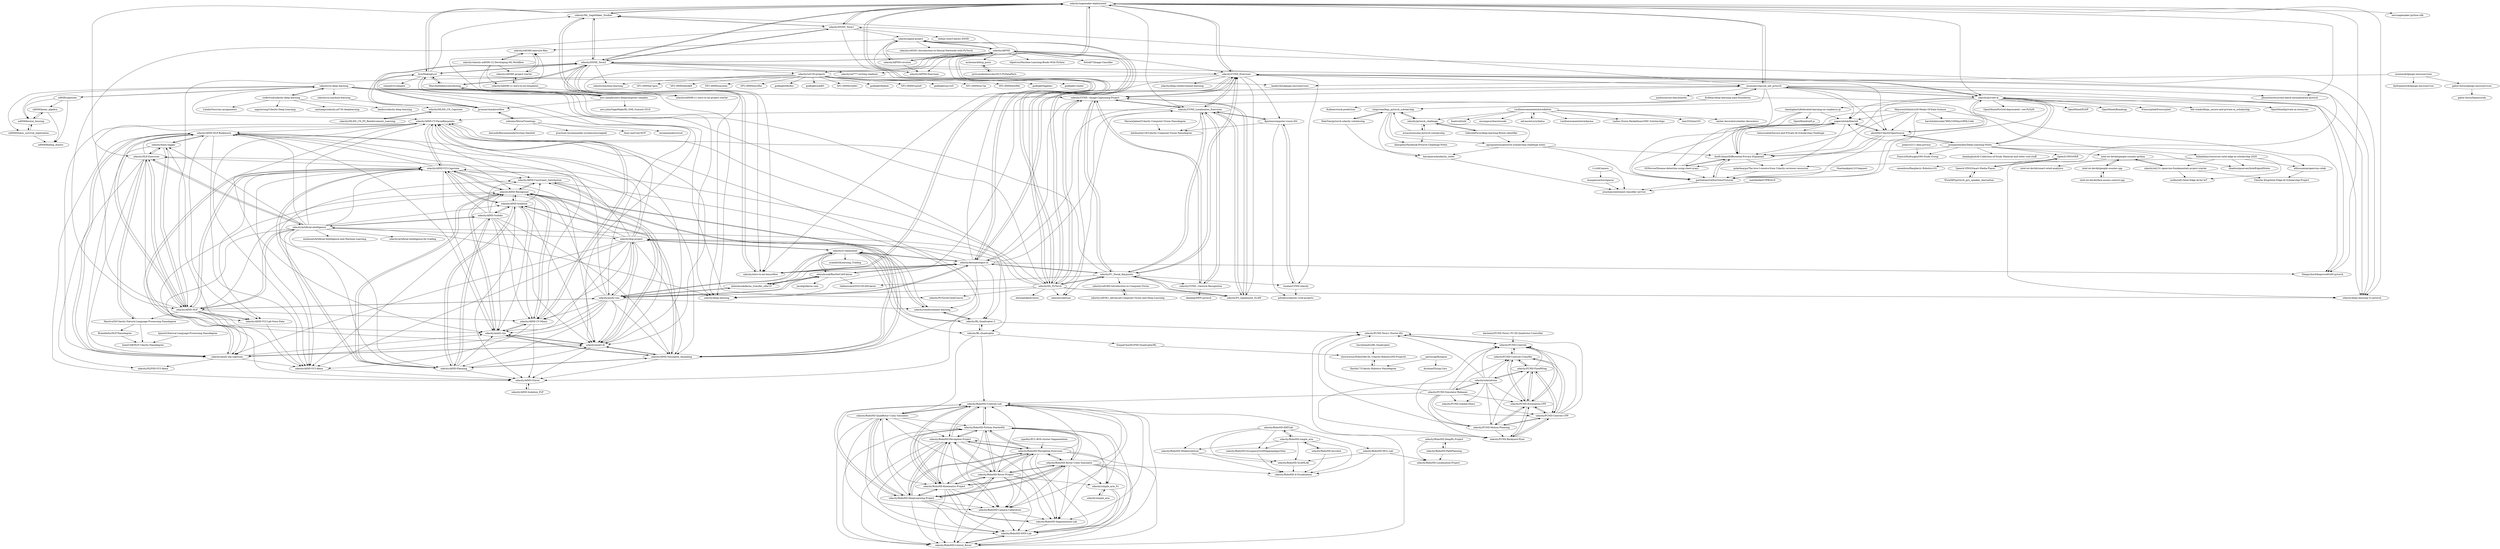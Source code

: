 digraph G {
"udacity/sagemaker-deployment" -> "udacity/ML_SageMaker_Studies"
"udacity/sagemaker-deployment" -> "udacity/DSND_Term2"
"udacity/sagemaker-deployment" -> "udacity/dermatologist-ai"
"udacity/sagemaker-deployment" -> "cezannec/capsule_net_pytorch"
"udacity/sagemaker-deployment" -> "udacity/deep-learning-v2-pytorch" ["e"=1]
"udacity/sagemaker-deployment" -> "aws/sagemaker-python-sdk" ["e"=1]
"udacity/sagemaker-deployment" -> "udacity/CVND_Exercises"
"udacity/sagemaker-deployment" -> "Sleepychord/ImprovedGAN-pytorch" ["e"=1]
"udacity/sagemaker-deployment" -> "udacity/intro-to-ml-tensorflow"
"udacity/sagemaker-deployment" -> "udacity/DSND_Term1"
"udacity/sagemaker-deployment" -> "udacity/private-ai"
"udacity/sagemaker-deployment" -> "lyst/MakingLyst"
"udacity/sagemaker-deployment" -> "udacity/NLP-Exercises"
"udacity/sagemaker-deployment" -> "jihunchoi/recurrent-batch-normalization-pytorch" ["e"=1]
"udacity/sagemaker-deployment" -> "udacity/CVND_Localization_Exercises"
"ishgirwan/faqs_pytorch_scholarship" -> "HaleTom/pytorch-udacity-scholarship"
"ishgirwan/faqs_pytorch_scholarship" -> "baroquerock/udacity_notes"
"ishgirwan/faqs_pytorch_scholarship" -> "udacity/pytorch_challenge"
"ishgirwan/faqs_pytorch_scholarship" -> "bhargitay/Facebook-Pytorch-Challenge-Notes"
"ishgirwan/faqs_pytorch_scholarship" -> "agungsantoso/pytorch-scholarship-challenge-notes"
"udacity/DSND_Term2" -> "udacity/DSND_Term1"
"udacity/DSND_Term2" -> "lyst/MakingLyst"
"udacity/DSND_Term2" -> "udacity/sagemaker-deployment"
"udacity/DSND_Term2" -> "udacity/ML_SageMaker_Studies"
"udacity/DSND_Term2" -> "aws-samples/aws-deepcomposer-samples"
"udacity/DSND_Term2" -> "jjrunner/stackoverflow"
"udacity/DSND_Term2" -> "udacity/deep-learning-v2-pytorch" ["e"=1]
"udacity/DSND_Term2" -> "MarcDiethelm/contributing"
"udacity/DSND_Term2" -> "udacity/AIPND"
"udacity/DSND_Term2" -> "udacity/ud120-projects"
"udacity/DSND_Term2" -> "udacity/deep-learning" ["e"=1]
"udacity/DSND_Term2" -> "udacity/machine-learning" ["e"=1]
"udacity/DSND_Term2" -> "udacity/ud777-writing-readmes" ["e"=1]
"udacity/DSND_Term2" -> "udacity/CVND_Exercises"
"udacity/DSND_Term2" -> "udacity/intro-to-ml-tensorflow"
"MayureshShilotri/26-Weeks-Of-Data-Science" -> "dohahelmy/resources-intel-edge-ai-scholarship-2020"
"MayureshShilotri/26-Weeks-Of-Data-Science" -> "papersdclub/theclub"
"MayureshShilotri/26-Weeks-Of-Data-Science" -> "AceEviliano/Differential-Privacy-Explained"
"MayureshShilotri/26-Weeks-Of-Data-Science" -> "aksht94/UdacityOpenSource"
"MayureshShilotri/26-Weeks-Of-Data-Science" -> "SGNovice/Disease-detection-using-chest-xrays"
"MayureshShilotri/26-Weeks-Of-Data-Science" -> "harshitahluwalia7895/100DaysOfMLCode" ["e"=1]
"MayureshShilotri/26-Weeks-Of-Data-Science" -> "parthatom/GANonTshirtTutorial"
"Bjarten/computer-vision-ND" -> "pdudero/udacity-cvnd-projects"
"Bjarten/computer-vision-ND" -> "vmelan/CVND-udacity"
"Bjarten/computer-vision-ND" -> "darkmatter18/Udacity-Computer-Vision-Nanodegree"
"Bjarten/computer-vision-ND" -> "udacity/CVND_Localization_Exercises"
"sidooms/MovieTweetings" -> "practical-recommender-systems/moviegeek" ["e"=1]
"sidooms/MovieTweetings" -> "jjrunner/stackoverflow"
"sidooms/MovieTweetings" -> "duxy-me/ConvNCF" ["e"=1]
"sidooms/MovieTweetings" -> "recommenders/rival" ["e"=1]
"sidooms/MovieTweetings" -> "daicoolb/RecommenderSystem-DataSet" ["e"=1]
"cezannec/capsule_net_pytorch" -> "Sleepychord/ImprovedGAN-pytorch" ["e"=1]
"cezannec/capsule_net_pytorch" -> "udacity/sagemaker-deployment"
"cezannec/capsule_net_pytorch" -> "udacity/dermatologist-ai"
"cezannec/capsule_net_pytorch" -> "udacity/private-ai"
"cezannec/capsule_net_pytorch" -> "aksht94/UdacityOpenSource"
"cezannec/capsule_net_pytorch" -> "udacity/CVND_Exercises"
"cezannec/capsule_net_pytorch" -> "udacity/deep-learning-v2-pytorch" ["e"=1]
"cezannec/capsule_net_pytorch" -> "udacity/ML_SageMaker_Studies"
"cezannec/capsule_net_pytorch" -> "Kulbear/deep-learning-nano-foundation"
"cezannec/capsule_net_pytorch" -> "jcjohnson/cnn-benchmarks" ["e"=1]
"cezannec/capsule_net_pytorch" -> "jihunchoi/recurrent-batch-normalization-pytorch" ["e"=1]
"cezannec/capsule_net_pytorch" -> "papersdclub/theclub"
"cezannec/capsule_net_pytorch" -> "udacity/CVND---Image-Captioning-Project"
"cezannec/capsule_net_pytorch" -> "AceEviliano/Differential-Privacy-Explained"
"cezannec/capsule_net_pytorch" -> "ishgirwan/faqs_pytorch_scholarship"
"MarcDiethelm/contributing" -> "lyst/MakingLyst"
"MarcDiethelm/contributing" -> "udacity/DSND_Term2"
"MarcDiethelm/contributing" -> "aws-samples/aws-deepcomposer-samples"
"udacity/P1_Facial_Keypoints" -> "udacity/CVND---Image-Captioning-Project"
"udacity/P1_Facial_Keypoints" -> "udacity/CVND_Localization_Exercises"
"udacity/P1_Facial_Keypoints" -> "udacity/P3_Implement_SLAM"
"udacity/P1_Facial_Keypoints" -> "udacity/CVND_Exercises"
"udacity/P1_Facial_Keypoints" -> "udacity/AIND-CV-FacialKeypoints"
"udacity/P1_Facial_Keypoints" -> "udacity/DL_PyTorch"
"udacity/P1_Facial_Keypoints" -> "udacity/CVND---Gesture-Recognition"
"udacity/P1_Facial_Keypoints" -> "alexisbcook/tsne"
"udacity/P1_Facial_Keypoints" -> "udacity/cd0360-Introduction-to-Computer-Vision"
"udacity/P1_Facial_Keypoints" -> "vmelan/CVND-udacity"
"udacity/P1_Facial_Keypoints" -> "udacity/dermatologist-ai"
"udacity/P1_Facial_Keypoints" -> "tdeboissiere/VGG16CAM-keras" ["e"=1]
"udacity/P3_Implement_SLAM" -> "udacity/CVND---Image-Captioning-Project"
"udacity/P3_Implement_SLAM" -> "udacity/CVND_Localization_Exercises"
"udacity/P3_Implement_SLAM" -> "udacity/P1_Facial_Keypoints"
"arnas/awesome-pytorch-scholarship" -> "udacity/pytorch_challenge"
"arnas/awesome-pytorch-scholarship" -> "ishgirwan/faqs_pytorch_scholarship"
"arnas/awesome-pytorch-scholarship" -> "bhargitay/Facebook-Pytorch-Challenge-Notes"
"intel-iot-devkit/people-counter-python" -> "intel-iot-devkit/people-counter-cpp"
"intel-iot-devkit/people-counter-python" -> "udacity/nd131-openvino-fundamentals-project-starter"
"intel-iot-devkit/people-counter-python" -> "intel-iot-devkit/smart-retail-analytics" ["e"=1]
"udacity/rl-cheatsheet" -> "udacity/reinforcement-learning"
"udacity/rl-cheatsheet" -> "udacity/RL-Quadcopter-2"
"udacity/rl-cheatsheet" -> "udacity/dermatologist-ai"
"udacity/rl-cheatsheet" -> "udacity/aind2-cnn"
"udacity/rl-cheatsheet" -> "alexisbcook/keras_transfer_cifar10"
"udacity/rl-cheatsheet" -> "udacity/RL-Quadcopter"
"udacity/rl-cheatsheet" -> "ucaiado/QLearning_Trading" ["e"=1]
"udacity/rl-cheatsheet" -> "udacity/dog-project"
"udacity/rl-cheatsheet" -> "alexisbcook/ResNetCAM-keras"
"udacity/hmm-tagger" -> "udacity/AIND-VUI-Lab-Voice-Data"
"udacity/hmm-tagger" -> "udacity/NLP-Exercises"
"udacity/hmm-tagger" -> "udacity/AIND-NLP-Bookworm"
"udacity/hmm-tagger" -> "udacity/AIND-NLP"
"udacity/hmm-tagger" -> "udacity/aind2-nlp-capstone"
"fdasilva59/Udacity-Natural-Language-Processing-Nanodegree" -> "BrambleXu/NLP-Nanodegree"
"fdasilva59/Udacity-Natural-Language-Processing-Nanodegree" -> "hamil168/NLP-Udacity-Nanodegree"
"fdasilva59/Udacity-Natural-Language-Processing-Nanodegree" -> "udacity/NLP-Exercises"
"shashigharti/federated-learning-on-raspberry-pi" -> "parthatom/GANonTshirtTutorial"
"shashigharti/federated-learning-on-raspberry-pi" -> "papersdclub/theclub"
"shashigharti/federated-learning-on-raspberry-pi" -> "AceEviliano/Differential-Privacy-Explained"
"shashigharti/federated-learning-on-raspberry-pi" -> "OpenMined/syft.js" ["e"=1]
"udacity/dermatologist-ai" -> "udacity/rl-cheatsheet"
"udacity/dermatologist-ai" -> "udacity/sagemaker-deployment"
"udacity/dermatologist-ai" -> "udacity/reinforcement-learning"
"udacity/dermatologist-ai" -> "udacity/CVND_Localization_Exercises"
"udacity/dermatologist-ai" -> "udacity/aind2-cnn"
"udacity/dermatologist-ai" -> "alexisbcook/keras_transfer_cifar10"
"udacity/dermatologist-ai" -> "cezannec/capsule_net_pytorch"
"udacity/dermatologist-ai" -> "udacity/RL-Quadcopter-2"
"udacity/dermatologist-ai" -> "Sleepychord/ImprovedGAN-pytorch" ["e"=1]
"udacity/dermatologist-ai" -> "udacity/intro-to-ml-tensorflow"
"udacity/dermatologist-ai" -> "alexisbcook/ResNetCAM-keras"
"udacity/dermatologist-ai" -> "udacity/P1_Facial_Keypoints"
"udacity/dermatologist-ai" -> "udacity/CVND---Image-Captioning-Project"
"udacity/dermatologist-ai" -> "udacity/dog-project"
"udacity/dermatologist-ai" -> "udacity/aipnd-project"
"udacity/DL_PyTorch" -> "udacity/CVND_Exercises"
"udacity/DL_PyTorch" -> "udacity/CVND---Image-Captioning-Project"
"udacity/DL_PyTorch" -> "udacity/P1_Facial_Keypoints"
"udacity/DL_PyTorch" -> "udacity/aipnd-project"
"udacity/DL_PyTorch" -> "udacity/P3_Implement_SLAM"
"udacity/DL_PyTorch" -> "udacity/PyTorchCrashCourse"
"udacity/DL_PyTorch" -> "udacity/CVND_Localization_Exercises"
"udacity/DL_PyTorch" -> "alexisbcook/tsne"
"udacity/DL_PyTorch" -> "udacity/artificial-intelligence"
"udacity/DL_PyTorch" -> "udacity/AIPND"
"udacity/DL_PyTorch" -> "udacity/deep-learning" ["e"=1]
"udacity/DL_PyTorch" -> "udacity/NLP-Exercises"
"udacity/DL_PyTorch" -> "alirezamika/evostra" ["e"=1]
"udacity/DL_PyTorch" -> "udacity/deep-learning-v2-pytorch" ["e"=1]
"udacity/DL_PyTorch" -> "udacity/AIND-CV-FacialKeypoints"
"udacity/CVND_Exercises" -> "udacity/P1_Facial_Keypoints"
"udacity/CVND_Exercises" -> "udacity/CVND_Localization_Exercises"
"udacity/CVND_Exercises" -> "udacity/CVND---Image-Captioning-Project"
"udacity/CVND_Exercises" -> "udacity/DL_PyTorch"
"udacity/CVND_Exercises" -> "udacity/P3_Implement_SLAM"
"udacity/CVND_Exercises" -> "udacity/sagemaker-deployment"
"udacity/CVND_Exercises" -> "Bjarten/computer-vision-ND"
"udacity/CVND_Exercises" -> "vmelan/CVND-udacity"
"udacity/CVND_Exercises" -> "udacity/private-ai"
"udacity/CVND_Exercises" -> "udacity/deep-learning-v2-pytorch" ["e"=1]
"udacity/CVND_Exercises" -> "udacity/deep-learning" ["e"=1]
"udacity/CVND_Exercises" -> "cezannec/capsule_net_pytorch"
"udacity/CVND_Exercises" -> "udacity/deep-reinforcement-learning" ["e"=1]
"udacity/CVND_Exercises" -> "aksht94/UdacityOpenSource"
"udacity/CVND_Exercises" -> "udacity/AIND-NLP"
"udacity/private-ai" -> "papersdclub/theclub"
"udacity/private-ai" -> "aksht94/UdacityOpenSource"
"udacity/private-ai" -> "OpenMined/private-ai-resources" ["e"=1]
"udacity/private-ai" -> "OpenMined/PyGrid-deprecated---see-PySyft-" ["e"=1]
"udacity/private-ai" -> "AceEviliano/Differential-Privacy-Explained"
"udacity/private-ai" -> "parthatom/GANonTshirtTutorial"
"udacity/private-ai" -> "OpenMined/PyDP" ["e"=1]
"udacity/private-ai" -> "OpenMined/Roadmap" ["e"=1]
"udacity/private-ai" -> "cezannec/capsule_net_pytorch"
"udacity/private-ai" -> "udacity/CVND_Exercises"
"udacity/private-ai" -> "shashigharti/federated-learning-on-raspberry-pi"
"udacity/private-ai" -> "udacity/deep-learning-v2-pytorch" ["e"=1]
"udacity/private-ai" -> "pranjalchaubey/Deep-Learning-Notes"
"udacity/private-ai" -> "tf-encrypted/tf-encrypted" ["e"=1]
"udacity/private-ai" -> "elie-wanko/fatqs_secure-and-private-ai_scholarship"
"vmelan/CVND-udacity" -> "Bjarten/computer-vision-ND"
"vmelan/CVND-udacity" -> "pdudero/udacity-cvnd-projects"
"udacity/ML_SageMaker_Studies" -> "udacity/sagemaker-deployment"
"udacity/ML_SageMaker_Studies" -> "udacity/intro-to-ml-tensorflow"
"udacity/ML_SageMaker_Studies" -> "udacity/DSND_Term2"
"udacity/ML_SageMaker_Studies" -> "udacity/DSND_Term1"
"udacity/CVND---Image-Captioning-Project" -> "udacity/CVND_Localization_Exercises"
"udacity/CVND---Image-Captioning-Project" -> "udacity/P3_Implement_SLAM"
"udacity/CVND---Image-Captioning-Project" -> "udacity/P1_Facial_Keypoints"
"udacity/CVND---Image-Captioning-Project" -> "udacity/CVND_Exercises"
"udacity/CVND---Image-Captioning-Project" -> "udacity/CVND---Gesture-Recognition"
"udacity/CVND---Image-Captioning-Project" -> "udacity/DL_PyTorch"
"udacity/CVND---Image-Captioning-Project" -> "alexisbcook/tsne"
"udacity/RL-Quadcopter" -> "udacity/RL-Quadcopter-2"
"udacity/RL-Quadcopter" -> "udacity/RoboND-Controls-Lab"
"udacity/RL-Quadcopter" -> "udacity/RoboND-QuadRotor-Unity-Simulator"
"udacity/RL-Quadcopter" -> "YunjaeChoi/DLFND-QuadcopterRL"
"udacity/aipnd-project" -> "udacity/AIPND"
"udacity/aipnd-project" -> "udacity/AIPND-revision"
"udacity/aipnd-project" -> "udacity/cd0281-Introduction-to-Neural-Networks-with-PyTorch"
"udacity/aipnd-project" -> "udacity/DL_PyTorch"
"udacity/aipnd-project" -> "udacity/AIPND-Exercises"
"udacity/aipnd-project" -> "udacity/cd0385-exercise-files"
"udacity/udacidrone" -> "udacity/FCND-Simulator-Releases"
"udacity/udacidrone" -> "udacity/FCND-FixedWing"
"udacity/udacidrone" -> "udacity/FCND-Controls"
"udacity/udacidrone" -> "udacity/FCND-Backyard-Flyer"
"udacity/udacidrone" -> "udacity/FCND-Controls-Crazyflie"
"udacity/udacidrone" -> "udacity/FCND-Motion-Planning"
"udacity/udacidrone" -> "udacity/FCND-Controls-CPP"
"udacity/udacidrone" -> "udacity/FCND-Estimation-CPP"
"udacity/udacidrone" -> "udacity/FCND-Gimbal-Demo"
"udacity/udacidrone" -> "udacity/FCND-Term1-Starter-Kit"
"udacity/AIPND" -> "udacity/aipnd-project"
"udacity/AIPND" -> "udacity/AIPND-revision"
"udacity/AIPND" -> "udacity/DL_PyTorch"
"udacity/AIPND" -> "udacity/DSND_Term2"
"udacity/AIPND" -> "tdpetrou/Machine-Learning-Books-With-Python" ["e"=1]
"udacity/AIPND" -> "udacity/deep-learning" ["e"=1]
"udacity/AIPND" -> "udacity/intro-to-ml-tensorflow"
"udacity/AIPND" -> "udacity/deep-learning-v2-pytorch" ["e"=1]
"udacity/AIPND" -> "udacity/AIPND-Exercises"
"udacity/AIPND" -> "mcleonard/blog_posts"
"udacity/AIPND" -> "fotisk07/Image-Classifier" ["e"=1]
"udacity/AIPND" -> "udacity/ud777-writing-readmes" ["e"=1]
"udacity/AIPND" -> "udacity/CVND_Exercises"
"udacity/AIPND" -> "udacity/DSND_Term1"
"udacity/AIPND" -> "udacity/ud120-projects"
"jnear/cs211-data-privacy" -> "ZumrutMuftuoglu/OM-Study-Group"
"AceEviliano/Differential-Privacy-Explained" -> "papersdclub/theclub"
"AceEviliano/Differential-Privacy-Explained" -> "parthatom/GANonTshirtTutorial"
"AceEviliano/Differential-Privacy-Explained" -> "SGNovice/Disease-detection-using-chest-xrays"
"AceEviliano/Differential-Privacy-Explained" -> "polarbeargo/The-love-I-receive-from-Udacity-reviewer-resources"
"udacity/DSND_Term1" -> "udacity/DSND_Term2"
"udacity/DSND_Term1" -> "udacity/ML_SageMaker_Studies"
"udacity/DSND_Term1" -> "udacity/sagemaker-deployment"
"udacity/DSND_Term1" -> "shihao-wen/Udacity-DSND"
"udacity/DSND_Term1" -> "udacity/AIND-NLP"
"udacity/DSND_Term1" -> "udacity/aipnd-project"
"udacity/DSND_Term1" -> "udacity/intro-to-ml-tensorflow"
"intel-iot-devkit/face-access-control-cpp" -> "intel-iot-devkit/people-counter-cpp"
"YunjaeChoi/DLFND-QuadcopterRL" -> "chriswernst/FollowMe-DL-Udacity-RoboticsND-Project4"
"udacity/FCND-Controls-CPP" -> "udacity/FCND-Estimation-CPP"
"udacity/FCND-Controls-CPP" -> "udacity/FCND-Controls-Crazyflie"
"udacity/FCND-Controls-CPP" -> "udacity/FCND-FixedWing"
"udacity/FCND-Controls-CPP" -> "udacity/FCND-Controls"
"udacity/FCND-Controls-CPP" -> "udacity/FCND-Term1-Starter-Kit"
"udacity/FCND-Controls-CPP" -> "udacity/FCND-Motion-Planning"
"udacity/FCND-Controls-CPP" -> "udacity/FCND-Backyard-Flyer"
"udacity/FCND-Estimation-CPP" -> "udacity/FCND-Controls-CPP"
"udacity/FCND-Estimation-CPP" -> "udacity/FCND-Controls"
"udacity/FCND-Estimation-CPP" -> "udacity/FCND-Motion-Planning"
"udacity/FCND-Estimation-CPP" -> "udacity/FCND-Controls-Crazyflie"
"udacity/FCND-Estimation-CPP" -> "udacity/FCND-FixedWing"
"udacity/FCND-Estimation-CPP" -> "udacity/FCND-Backyard-Flyer"
"udacity/FCND-Motion-Planning" -> "udacity/FCND-Estimation-CPP"
"udacity/FCND-Motion-Planning" -> "udacity/FCND-Controls-CPP"
"udacity/FCND-Motion-Planning" -> "udacity/FCND-Controls"
"udacity/FCND-Motion-Planning" -> "udacity/FCND-Term1-Starter-Kit"
"udacity/FCND-Motion-Planning" -> "udacity/FCND-Backyard-Flyer"
"udacity/FCND-Motion-Planning" -> "udacity/FCND-FixedWing"
"udacity/AIPND-revision" -> "udacity/aipnd-project"
"udacity/AIPND-revision" -> "udacity/AIPND"
"udacity/AIPND-revision" -> "udacity/AIPND-Exercises"
"cyantarek/django-microservices" -> "lander2k2/django-microservices"
"cyantarek/django-microservices" -> "diyframework/django-microservice"
"cyantarek/django-microservices" -> "gabor-boros/django-microservices"
"polarbeargo/The-love-I-receive-from-Udacity-reviewer-resources" -> "parthatom/GANonTshirtTutorial"
"udacity/FCND-Simulator-Releases" -> "udacity/udacidrone"
"udacity/FCND-Simulator-Releases" -> "udacity/FCND-Term1-Starter-Kit"
"udacity/FCND-Simulator-Releases" -> "udacity/FCND-Backyard-Flyer"
"udacity/FCND-Simulator-Releases" -> "udacity/FCND-Controls-CPP"
"udacity/FCND-Simulator-Releases" -> "udacity/FCND-Estimation-CPP"
"udacity/FCND-Simulator-Releases" -> "udacity/FCND-Motion-Planning"
"udacity/FCND-Simulator-Releases" -> "udacity/FCND-Gimbal-Demo"
"udacity/FCND-Simulator-Releases" -> "udacity/RoboND-Controls-Lab"
"udacity/FCND-Simulator-Releases" -> "udacity/FCND-Controls-Crazyflie"
"udacity/FCND-Simulator-Releases" -> "udacity/FCND-Controls"
"udacity/RoboND-OccupancyGridMappingAlgorithm" -> "udacity/RoboND-A-Visualization"
"GabrielePicco/deep-learning-flower-identifier" -> "udacity/pytorch_challenge"
"GabrielePicco/deep-learning-flower-identifier" -> "agungsantoso/pytorch-scholarship-challenge-notes"
"udacity/RL-Quadcopter-2" -> "udacity/RL-Quadcopter"
"udacity/RL-Quadcopter-2" -> "udacity/reinforcement-learning"
"udacity/RL-Quadcopter-2" -> "udacity/rl-cheatsheet"
"udacity/RL-Quadcopter-2" -> "udacity/FCND-Term1-Starter-Kit"
"1millionwomentotech/toolkitten" -> "oxcompsoc/learntocode"
"1millionwomentotech/toolkitten" -> "advanced-js/syllabus"
"1millionwomentotech/toolkitten" -> "1millionwomentotech/karma"
"1millionwomentotech/toolkitten" -> "Ladies-Storm-Hackathons/GHC-Scholarships" ["e"=1]
"1millionwomentotech/toolkitten" -> "tain335/tain335"
"1millionwomentotech/toolkitten" -> "udacity/pytorch_challenge"
"1millionwomentotech/toolkitten" -> "ember-decorators/ember-decorators" ["e"=1]
"1millionwomentotech/toolkitten" -> "knative/build" ["e"=1]
"udacity/NLP-Exercises" -> "udacity/AIND-NLP"
"udacity/NLP-Exercises" -> "udacity/hmm-tagger"
"udacity/NLP-Exercises" -> "udacity/AIND-NLP-Bookworm"
"udacity/NLP-Exercises" -> "fdasilva59/Udacity-Natural-Language-Processing-Nanodegree"
"udacity/NLP-Exercises" -> "udacity/aind2-nlp-capstone"
"udacity/NLP-Exercises" -> "udacity/AIND-VUI-Lab-Voice-Data"
"udacity/NLP-Exercises" -> "udacity/artificial-intelligence"
"udacity/NLP-Exercises" -> "udacity/NLPND-VUI-Alexa"
"udacity/NLP-Exercises" -> "udacity/AIND-VUI-Capstone"
"udacity/RoboND-DeepRL-Project" -> "udacity/RoboND-PathPlanning"
"udacity/RoboND-DeepRL-Project" -> "udacity/RoboND-Localization-Project"
"udacity/CVND_Localization_Exercises" -> "udacity/CVND---Image-Captioning-Project"
"udacity/CVND_Localization_Exercises" -> "udacity/P1_Facial_Keypoints"
"udacity/CVND_Localization_Exercises" -> "udacity/P3_Implement_SLAM"
"udacity/CVND_Localization_Exercises" -> "udacity/CVND_Exercises"
"udacity/CVND_Localization_Exercises" -> "udacity/CVND---Gesture-Recognition"
"udacity/CVND_Localization_Exercises" -> "Bjarten/computer-vision-ND"
"udacity/CVND_Localization_Exercises" -> "udacity/AIND-CV-FacialKeypoints"
"udacity/CVND_Localization_Exercises" -> "darkmatter18/Udacity-Computer-Vision-Nanodegree"
"udacity/reinforcement-learning" -> "udacity/rl-cheatsheet"
"udacity/reinforcement-learning" -> "udacity/RL-Quadcopter-2"
"mattdeitke/CVPR2019" -> "jwasham/sentiment-classifier-service"
"udacity/RoboND-MinkowskiSum" -> "udacity/RoboND-A-Visualization"
"udacity/RoboND-MinkowskiSum" -> "udacity/RoboND-SLAMLAb"
"jjrunner/stackoverflow" -> "udacity/DSND_Term2"
"jjrunner/stackoverflow" -> "lyst/MakingLyst"
"jjrunner/stackoverflow" -> "sidooms/MovieTweetings"
"udacity/pytorch_challenge" -> "GabrielePicco/deep-learning-flower-identifier"
"udacity/pytorch_challenge" -> "ishgirwan/faqs_pytorch_scholarship"
"udacity/pytorch_challenge" -> "agungsantoso/pytorch-scholarship-challenge-notes"
"udacity/pytorch_challenge" -> "arnas/awesome-pytorch-scholarship"
"udacity/CVND---Gesture-Recognition" -> "udacity/CVND---Image-Captioning-Project"
"udacity/CVND---Gesture-Recognition" -> "udacity/CVND_Localization_Exercises"
"udacity/CVND---Gesture-Recognition" -> "okankop/MFF-pytorch" ["e"=1]
"udacity/RoboND-EKFLab" -> "udacity/RoboND-SLAMLAb"
"udacity/RoboND-EKFLab" -> "udacity/RoboND-simple_arm"
"udacity/RoboND-EKFLab" -> "udacity/RoboND-MinkowskiSum"
"udacity/RoboND-EKFLab" -> "udacity/RoboND-MCL-Lab"
"udacity/RoboND-EKFLab" -> "udacity/RoboND-OccupancyGridMappingAlgorithm"
"udacity/RoboND-MCL-Lab" -> "udacity/RoboND-SLAMLAb"
"udacity/RoboND-MCL-Lab" -> "udacity/RoboND-A-Visualization"
"udacity/RoboND-MCL-Lab" -> "udacity/RoboND-Localization-Project"
"udacity/RoboND-QuadRotor-Unity-Simulator" -> "udacity/RoboND-Controls-Lab"
"udacity/RoboND-QuadRotor-Unity-Simulator" -> "udacity/RoboND-Perception-Project"
"udacity/RoboND-QuadRotor-Unity-Simulator" -> "udacity/RoboND-DNN-Lab"
"udacity/RoboND-QuadRotor-Unity-Simulator" -> "udacity/RoboND-Control_Rover"
"udacity/RoboND-QuadRotor-Unity-Simulator" -> "udacity/RoboND-DeepLearning-Project"
"udacity/RoboND-QuadRotor-Unity-Simulator" -> "udacity/RoboND-Camera-Calibration"
"udacity/RoboND-QuadRotor-Unity-Simulator" -> "udacity/RoboND-Kinematics-Project"
"udacity/RoboND-QuadRotor-Unity-Simulator" -> "udacity/RoboND-Python-StarterKit"
"spirosrap/flyingcar" -> "Ayshine/Flying-Cars"
"spirosrap/flyingcar" -> "Kartik17/Udacity-Robotics-Nanodegree"
"hjian42/Natural-Language-Processing-Nanodegree" -> "hamil168/NLP-Udacity-Nanodegree"
"intel-iot-devkit/people-counter-cpp" -> "intel-iot-devkit/face-access-control-cpp"
"intel-iot-devkit/people-counter-cpp" -> "intel-iot-devkit/people-counter-python"
"udacity/FCND-Controls" -> "udacity/FCND-Controls-Crazyflie"
"udacity/FCND-Controls" -> "udacity/FCND-Estimation-CPP"
"udacity/FCND-Controls" -> "udacity/FCND-Term1-Starter-Kit"
"udacity/RoboND-SLAMLAb" -> "udacity/RoboND-A-Visualization"
"udacity/RoboND-simple_arm" -> "udacity/RoboND-myrobot"
"udacity/RoboND-simple_arm" -> "udacity/RoboND-SLAMLAb"
"udacity/RoboND-simple_arm" -> "udacity/RoboND-MinkowskiSum"
"udacity/RoboND-simple_arm" -> "udacity/RoboND-OccupancyGridMappingAlgorithm"
"udacity/RoboND-simple_arm" -> "udacity/RoboND-EKFLab"
"udacity/RoboND-simple_arm" -> "udacity/RoboND-A-Visualization"
"darienmt/FCND-Term1-P3-3D-Quadrotor-Controller" -> "udacity/FCND-Controls"
"agungsantoso/pytorch-scholarship-challenge-notes" -> "baroquerock/udacity_notes"
"agungsantoso/pytorch-scholarship-challenge-notes" -> "parthatom/GANonTshirtTutorial"
"agungsantoso/pytorch-scholarship-challenge-notes" -> "AceEviliano/Differential-Privacy-Explained"
"udacity/RoboND-PathPlanning" -> "udacity/RoboND-Localization-Project"
"udacity/RoboND-PathPlanning" -> "udacity/RoboND-DeepRL-Project"
"udacity/RoboND-DeepLearning-Project" -> "udacity/RoboND-Perception-Project"
"udacity/RoboND-DeepLearning-Project" -> "udacity/RoboND-Kinematics-Project"
"udacity/RoboND-DeepLearning-Project" -> "udacity/RoboND-Controls-Lab"
"udacity/RoboND-DeepLearning-Project" -> "udacity/RoboND-Segmentation-Lab"
"udacity/RoboND-DeepLearning-Project" -> "udacity/RoboND-Rover-Project"
"udacity/RoboND-DeepLearning-Project" -> "udacity/RoboND-Python-StarterKit"
"udacity/RoboND-DeepLearning-Project" -> "udacity/RoboND-Perception-Exercises"
"udacity/RoboND-DeepLearning-Project" -> "udacity/RoboND-QuadRotor-Unity-Simulator"
"udacity/RoboND-DeepLearning-Project" -> "udacity/RoboND-Rover-Unity-Simulator"
"udacity/RoboND-DeepLearning-Project" -> "udacity/RoboND-Camera-Calibration"
"udacity/RoboND-DeepLearning-Project" -> "udacity/RoboND-DNN-Lab"
"udacity/RoboND-DeepLearning-Project" -> "udacity/RoboND-Control_Rover"
"t-vi/AICamera" -> "jwasham/sentiment-classifier-service"
"t-vi/AICamera" -> "ksanjeevan/torchparse"
"udacity/RoboND-myrobot" -> "udacity/RoboND-simple_arm"
"udacity/RoboND-myrobot" -> "udacity/RoboND-A-Visualization"
"HaleTom/pytorch-udacity-scholarship" -> "ishgirwan/faqs_pytorch_scholarship"
"HaleTom/pytorch-udacity-scholarship" -> "baroquerock/udacity_notes"
"papersdclub/theclub" -> "AceEviliano/Differential-Privacy-Explained"
"papersdclub/theclub" -> "parthatom/GANonTshirtTutorial"
"papersdclub/theclub" -> "aksht94/UdacityOpenSource"
"papersdclub/theclub" -> "polarbeargo/The-love-I-receive-from-Udacity-reviewer-resources"
"papersdclub/theclub" -> "taimurzahid/Secure-and-Private-AI-Scholarship-Challenge"
"udacity/RoboND-Segmentation-Lab" -> "udacity/RoboND-DNN-Lab"
"baroquerock/udacity_notes" -> "jwasham/sentiment-classifier-service"
"ksanjeevan/torchparse" -> "jwasham/sentiment-classifier-service"
"parthatom/GANonTshirtTutorial" -> "jwasham/sentiment-classifier-service"
"parthatom/GANonTshirtTutorial" -> "AceEviliano/Differential-Privacy-Explained"
"udacity/FCND-FixedWing" -> "udacity/FCND-Controls-Crazyflie"
"udacity/FCND-FixedWing" -> "udacity/FCND-Controls-CPP"
"udacity/FCND-FixedWing" -> "udacity/FCND-Estimation-CPP"
"udacity/FCND-FixedWing" -> "udacity/FCND-Controls"
"udacity/FCND-FixedWing" -> "udacity/udacidrone"
"udacity/FCND-Term1-Starter-Kit" -> "udacity/FCND-Controls"
"BrambleXu/NLP-Nanodegree" -> "hamil168/NLP-Udacity-Nanodegree"
"Kartik17/Udacity-Robotics-Nanodegree" -> "chriswernst/FollowMe-DL-Udacity-RoboticsND-Project4"
"udacity/MLND_CN_P5_Reinforcement_Learning" -> "udacity/MLND_CN_Capstone"
"udacity/MLND_CN_Capstone" -> "udacity/MLND_CN_P5_Reinforcement_Learning"
"udacity/RoboND-DNN-Lab" -> "udacity/RoboND-Control_Rover"
"udacity/FCND-Controls-Crazyflie" -> "udacity/FCND-Controls-CPP"
"udacity/FCND-Controls-Crazyflie" -> "udacity/FCND-Controls"
"udacity/FCND-Controls-Crazyflie" -> "udacity/FCND-FixedWing"
"udacity/FCND-Controls-Crazyflie" -> "udacity/FCND-Estimation-CPP"
"udacity/RoboND-Control_Rover" -> "udacity/RoboND-DNN-Lab"
"udacity/FCND-Backyard-Flyer" -> "udacity/FCND-Term1-Starter-Kit"
"udacity/FCND-Backyard-Flyer" -> "udacity/FCND-Estimation-CPP"
"udacity/FCND-Backyard-Flyer" -> "udacity/FCND-Controls-CPP"
"harshitandro/RL-Quadcopter" -> "chriswernst/FollowMe-DL-Udacity-RoboticsND-Project4"
"Shashankjain12/Udaquest" -> "parthatom/GANonTshirtTutorial"
"chriswernst/FollowMe-DL-Udacity-RoboticsND-Project4" -> "Kartik17/Udacity-Robotics-Nanodegree"
"udacity/ud120-projects" -> "udacity/machine-learning" ["e"=1]
"udacity/ud120-projects" -> "SFU-HMM/p7jpra"
"udacity/ud120-projects" -> "SFU-HMM/hbykk9"
"udacity/ud120-projects" -> "SFU-HMM/uauwlm"
"udacity/ud120-projects" -> "SFU-HMM/mv0lhc"
"udacity/ud120-projects" -> "godhak0/h8s9yy"
"udacity/ud120-projects" -> "godhak0/zoh8f1"
"udacity/ud120-projects" -> "SFU-HMM/r5j941"
"udacity/ud120-projects" -> "godhak0/6efexb"
"udacity/ud120-projects" -> "SFU-HMM/vg2elt"
"udacity/ud120-projects" -> "godhak0/yq12u5"
"udacity/ud120-projects" -> "SFU-HMM/ox7ije"
"udacity/ud120-projects" -> "SFU-HMM/bwf9ik"
"udacity/ud120-projects" -> "godhak0/hgphmc"
"udacity/ud120-projects" -> "godhak0/14ndol"
"aws-samples/aws-deepcomposer-samples" -> "udacity/DSND_Term2"
"aws-samples/aws-deepcomposer-samples" -> "lyst/MakingLyst"
"aws-samples/aws-deepcomposer-samples" -> "MarcDiethelm/contributing"
"aws-samples/aws-deepcomposer-samples" -> "aws-john/SageMakerRL-SML-Summit-2019" ["e"=1]
"aws-samples/aws-deepcomposer-samples" -> "jjrunner/stackoverflow"
"MarwaQabeel/Udacity-Computer-Vision-Nanodegree" -> "darkmatter18/Udacity-Computer-Vision-Nanodegree"
"SGNovice/Disease-detection-using-chest-xrays" -> "parthatom/GANonTshirtTutorial"
"SGNovice/Disease-detection-using-chest-xrays" -> "AceEviliano/Differential-Privacy-Explained"
"SGNovice/Disease-detection-using-chest-xrays" -> "papersdclub/theclub"
"aksht94/UdacityOpenSource" -> "papersdclub/theclub"
"aksht94/UdacityOpenSource" -> "AceEviliano/Differential-Privacy-Explained"
"aksht94/UdacityOpenSource" -> "SGNovice/Disease-detection-using-chest-xrays"
"aksht94/UdacityOpenSource" -> "udacity/private-ai"
"aksht94/UdacityOpenSource" -> "parthatom/GANonTshirtTutorial"
"aksht94/UdacityOpenSource" -> "pranjalchaubey/Deep-Learning-Notes"
"udacity/nd131-openvino-fundamentals-project-starter" -> "nullbyte91/Intel-Edge-AI-for-IoT"
"udacity/nd131-openvino-fundamentals-project-starter" -> "Chester-King/Intel-Edge-AI-Scholarship-Project"
"udacity/nd131-openvino-fundamentals-project-starter" -> "intel-iot-devkit/people-counter-python"
"pranjalchaubey/Deep-Learning-Notes" -> "aksht94/UdacityOpenSource"
"pranjalchaubey/Deep-Learning-Notes" -> "alihussainia/openvino-colab"
"pranjalchaubey/Deep-Learning-Notes" -> "papersdclub/theclub"
"pranjalchaubey/Deep-Learning-Notes" -> "AceEviliano/Differential-Privacy-Explained"
"pranjalchaubey/Deep-Learning-Notes" -> "shanksghub/AI-Collection-of-Study-Material-and-other-cool-stuff"
"pranjalchaubey/Deep-Learning-Notes" -> "udacity/private-ai"
"pranjalchaubey/Deep-Learning-Notes" -> "ZumrutMuftuoglu/OM-Study-Group"
"pranjalchaubey/Deep-Learning-Notes" -> "bhadreshpsavani/IntelEdgeAINotes"
"pranjalchaubey/Deep-Learning-Notes" -> "intel-iot-devkit/people-counter-python"
"pranjalchaubey/Deep-Learning-Notes" -> "Speech-VINO/SER"
"udacity/intro-to-ml-tensorflow" -> "udacity/ML_SageMaker_Studies"
"udacity/intro-to-ml-tensorflow" -> "udacity/sagemaker-deployment"
"udacity/intro-to-ml-tensorflow" -> "udacity/dermatologist-ai"
"dohahelmy/resources-intel-edge-ai-scholarship-2020" -> "nullbyte91/Intel-Edge-AI-for-IoT"
"dohahelmy/resources-intel-edge-ai-scholarship-2020" -> "bhadreshpsavani/IntelEdgeAINotes"
"dohahelmy/resources-intel-edge-ai-scholarship-2020" -> "polarbeargo/The-love-I-receive-from-Udacity-reviewer-resources"
"dohahelmy/resources-intel-edge-ai-scholarship-2020" -> "alihussainia/openvino-colab"
"dohahelmy/resources-intel-edge-ai-scholarship-2020" -> "udacity/nd131-openvino-fundamentals-project-starter"
"Speech-VINO/SER" -> "Speech-VINO/Smart-Media-Player"
"Speech-VINO/SER" -> "cmembrez/Raspberry-Robotics101"
"Speech-VINO/Smart-Media-Player" -> "Speech-VINO/SER"
"Speech-VINO/Smart-Media-Player" -> "WiraDKP/pytorch_gru_speaker_diarization"
"alihussainia/openvino-colab" -> "Chester-King/Intel-Edge-AI-Scholarship-Project"
"WiraDKP/pytorch_gru_speaker_diarization" -> "Speech-VINO/Smart-Media-Player"
"jorisvandenbossche/2015-PyDataParis" -> "mcleonard/blog_posts"
"mcleonard/blog_posts" -> "jorisvandenbossche/2015-PyDataParis"
"udacity/udacity-nd009t-C2-Developing-ML-Workflow" -> "udacity/cd0385-exercise-files"
"udacity/udacity-nd009t-C2-Developing-ML-Workflow" -> "udacity/cd0385-project-starter"
"udacity/udacity-nd009t-C2-Developing-ML-Workflow" -> "udacity/nd009t-c1-intro-to-ml-templates"
"udacity/udacity-nd009t-C2-Developing-ML-Workflow" -> "udacity/nd009t-c1-intro-to-ml-project-starter"
"udacity/cd0385-project-starter" -> "udacity/cd0385-exercise-files"
"udacity/cd0385-project-starter" -> "udacity/nd009t-c1-intro-to-ml-templates"
"udacity/cd0385-exercise-files" -> "udacity/cd0385-project-starter"
"udacity/cd0385-exercise-files" -> "udacity/udacity-nd009t-C2-Developing-ML-Workflow"
"udacity/cd0360-Introduction-to-Computer-Vision" -> "udacity/cd0361_Advanced-Computer-Vision-and-Deep-Learning"
"lyst/MakingLyst" -> "udacity/DSND_Term2"
"lyst/MakingLyst" -> "jjrunner/stackoverflow"
"lyst/MakingLyst" -> "MarcDiethelm/contributing"
"lyst/MakingLyst" -> "aws-samples/aws-deepcomposer-samples"
"lyst/MakingLyst" -> "udacity/sagemaker-deployment"
"lyst/MakingLyst" -> "udacity/ML_SageMaker_Studies"
"lyst/MakingLyst" -> "lander2k2/django-microservices"
"lyst/MakingLyst" -> "remind101/empire" ["e"=1]
"advanced-js/syllabus" -> "1millionwomentotech/toolkitten"
"udacity/nd009t-c1-intro-to-ml-templates" -> "udacity/cd0385-project-starter"
"udacity/nd009t-c1-intro-to-ml-templates" -> "udacity/cd0385-exercise-files"
"udacity/nd009t-c1-intro-to-ml-templates" -> "udacity/nd009t-c1-intro-to-ml-project-starter"
"udacity/cd0361_Advanced-Computer-Vision-and-Deep-Learning" -> "udacity/cd0360-Introduction-to-Computer-Vision"
"rndbrtrnd/udacity-deep-learning" -> "napsternxg/Udacity-Deep-Learning"
"rndbrtrnd/udacity-deep-learning" -> "santiaago/udacity.ud730.deeplearning"
"rndbrtrnd/udacity-deep-learning" -> "hankcs/udacity-deep-learning"
"rndbrtrnd/udacity-deep-learning" -> "CatalinVoss/cnn-assignments" ["e"=1]
"rndbrtrnd/udacity-deep-learning" -> "udacity/cn-deep-learning"
"gabor-boros/django-microservices" -> "gabor-boros/hammurabi"
"udacity/artificial-intelligence" -> "udacity/AIND-Sudoku"
"udacity/artificial-intelligence" -> "udacity/AIND-NLP"
"udacity/artificial-intelligence" -> "udacity/NLP-Exercises"
"udacity/artificial-intelligence" -> "udacity/AIND-Isolation"
"udacity/artificial-intelligence" -> "udacity/AIND-CV-FacialKeypoints"
"udacity/artificial-intelligence" -> "udacity/artificial-intelligence-for-trading" ["e"=1]
"udacity/artificial-intelligence" -> "udacity/AIND-Planning"
"udacity/artificial-intelligence" -> "udacity/deep-learning" ["e"=1]
"udacity/artificial-intelligence" -> "udacity/dog-project"
"udacity/artificial-intelligence" -> "udacity/AIND-VUI-Capstone"
"udacity/artificial-intelligence" -> "udacity/aind2-nlp-capstone"
"udacity/artificial-intelligence" -> "udacity/AIND-NLP-Bookworm"
"udacity/artificial-intelligence" -> "udacity/AIND-VUI-Alexa"
"udacity/artificial-intelligence" -> "emilmont/Artificial-Intelligence-and-Machine-Learning" ["e"=1]
"udacity/artificial-intelligence" -> "udacity/hmm-tagger"
"udacity/AIND-Sudoku" -> "udacity/AIND-Isolation"
"udacity/AIND-Sudoku" -> "udacity/AIND-Planning"
"udacity/AIND-Sudoku" -> "udacity/aind2-rnn"
"udacity/AIND-Sudoku" -> "udacity/AIND-Recognizer"
"udacity/AIND-Sudoku" -> "udacity/AIND-Simulated_Annealing"
"udacity/AIND-Sudoku" -> "udacity/aind2-dl"
"udacity/AIND-Sudoku" -> "udacity/AIND-CV-Mimic"
"udacity/AIND-Sudoku" -> "udacity/artificial-intelligence"
"udacity/AIND-Sudoku" -> "udacity/AIND-Constraint_Satisfaction"
"udacity/AIND-Sudoku" -> "udacity/AIND-VUI-Alexa"
"udacity/AIND-Sudoku" -> "udacity/AIND-VUI-Capstone"
"udacity/AIND-Simulated_Annealing" -> "udacity/AIND-Constraint_Satisfaction"
"udacity/AIND-Simulated_Annealing" -> "udacity/aind2-rnn"
"udacity/AIND-Simulated_Annealing" -> "udacity/AIND-Recognizer"
"udacity/AIND-Simulated_Annealing" -> "udacity/aind2-dl"
"udacity/AIND-Simulated_Annealing" -> "udacity/AIND-Planning"
"udacity/AIND-Simulated_Annealing" -> "udacity/AIND-Chiron"
"udacity/AIND-Simulated_Annealing" -> "udacity/AIND-Isolation"
"alexisbcook/ResNetCAM-keras" -> "alexisbcook/keras_transfer_cifar10"
"alexisbcook/ResNetCAM-keras" -> "tdeboissiere/VGG16CAM-keras" ["e"=1]
"alexisbcook/ResNetCAM-keras" -> "udacity/aind2-cnn"
"alexisbcook/ResNetCAM-keras" -> "udacity/dermatologist-ai"
"alexisbcook/ResNetCAM-keras" -> "udacity/rl-cheatsheet"
"alexisbcook/ResNetCAM-keras" -> "jacobgil/keras-cam" ["e"=1]
"Kulbear/deep-learning-nano-foundation" -> "cezannec/capsule_net_pytorch"
"Kulbear/deep-learning-nano-foundation" -> "udacity/dermatologist-ai"
"Kulbear/deep-learning-nano-foundation" -> "Kulbear/stock-prediction" ["e"=1]
"Kulbear/deep-learning-nano-foundation" -> "Sleepychord/ImprovedGAN-pytorch" ["e"=1]
"udacity/RoboND-Rover-Unity-Simulator" -> "udacity/RoboND-Python-StarterKit"
"udacity/RoboND-Rover-Unity-Simulator" -> "udacity/RoboND-Camera-Calibration"
"udacity/RoboND-Rover-Unity-Simulator" -> "udacity/RoboND-Rover-Project"
"udacity/RoboND-Rover-Unity-Simulator" -> "udacity/simple_arm_01"
"udacity/RoboND-Rover-Unity-Simulator" -> "udacity/RoboND-Control_Rover"
"udacity/RoboND-Rover-Unity-Simulator" -> "udacity/RoboND-Perception-Project"
"udacity/RoboND-Rover-Unity-Simulator" -> "udacity/RoboND-DNN-Lab"
"udacity/RoboND-Rover-Unity-Simulator" -> "udacity/RoboND-Segmentation-Lab"
"udacity/RoboND-Rover-Unity-Simulator" -> "udacity/RoboND-Kinematics-Project"
"udacity/RoboND-Rover-Unity-Simulator" -> "udacity/RoboND-DeepLearning-Project"
"udacity/RoboND-Rover-Unity-Simulator" -> "udacity/RoboND-A-Visualization"
"udacity/RoboND-Rover-Unity-Simulator" -> "udacity/RoboND-Perception-Exercises"
"udacity/RoboND-Rover-Unity-Simulator" -> "udacity/RoboND-Controls-Lab"
"udacity/dog-project" -> "udacity/aind2-rnn"
"udacity/dog-project" -> "udacity/aind2-cnn"
"udacity/dog-project" -> "udacity/aind2-dl"
"udacity/dog-project" -> "udacity/AIND-Recognizer"
"udacity/dog-project" -> "udacity/AIND-Isolation"
"udacity/dog-project" -> "udacity/AIND-CV-FacialKeypoints"
"udacity/dog-project" -> "udacity/AIND-VUI-Capstone"
"udacity/dog-project" -> "udacity/reinforcement-learning"
"udacity/dog-project" -> "udacity/AIND-NLP-Bookworm"
"udacity/dog-project" -> "udacity/RL-Quadcopter-2"
"udacity/dog-project" -> "udacity/AIND-CV-Mimic"
"udacity/dog-project" -> "udacity/aind2-nlp-capstone"
"udacity/dog-project" -> "udacity/AIND-Simulated_Annealing"
"udacity/dog-project" -> "udacity/rl-cheatsheet"
"udacity/dog-project" -> "udacity/AIND-VUI-Alexa"
"udacity/aind2-cnn" -> "udacity/aind2-rnn"
"udacity/aind2-cnn" -> "udacity/aind2-dl"
"udacity/aind2-cnn" -> "udacity/dog-project"
"udacity/aind2-cnn" -> "alexisbcook/keras_transfer_cifar10"
"udacity/aind2-cnn" -> "udacity/AIND-Recognizer"
"udacity/aind2-cnn" -> "udacity/AIND-NLP"
"udacity/aind2-cnn" -> "alexisbcook/ResNetCAM-keras"
"udacity/aind2-cnn" -> "udacity/rl-cheatsheet"
"udacity/aind2-cnn" -> "udacity/AIND-Simulated_Annealing"
"udacity/aind2-cnn" -> "udacity/reinforcement-learning"
"udacity/aind2-cnn" -> "udacity/AIND-Planning"
"udacity/aind2-cnn" -> "udacity/aind2-nlp-capstone"
"udacity/aind2-cnn" -> "udacity/AIND-CV-FacialKeypoints"
"udacity/aind2-cnn" -> "udacity/dermatologist-ai"
"udacity/aind2-cnn" -> "udacity/AIND-CV-Mimic"
"nd009/capstone" -> "udacity/cn-deep-learning"
"nd009/capstone" -> "nd009/boston_housing"
"nd009/capstone" -> "nd009/finding_donors"
"nd009/capstone" -> "nd009/linear_algebra"
"udacity/aind2-rnn" -> "udacity/aind2-dl"
"udacity/aind2-rnn" -> "udacity/AIND-CV-Mimic"
"udacity/aind2-rnn" -> "udacity/AIND-Recognizer"
"udacity/aind2-rnn" -> "udacity/AIND-Simulated_Annealing"
"udacity/AIND-Isolation" -> "udacity/AIND-Planning"
"udacity/AIND-Isolation" -> "udacity/AIND-Sudoku"
"udacity/AIND-Isolation" -> "udacity/AIND-Recognizer"
"udacity/AIND-Isolation" -> "udacity/aind2-rnn"
"udacity/AIND-Isolation" -> "udacity/AIND-Simulated_Annealing"
"udacity/AIND-Isolation" -> "udacity/AIND-Constraint_Satisfaction"
"udacity/AIND-Isolation" -> "udacity/AIND-VUI-Capstone"
"udacity/AIND-Isolation" -> "udacity/AIND-Chiron"
"udacity/AIND-Isolation" -> "udacity/aind2-dl"
"udacity/AIND-Planning" -> "udacity/AIND-Isolation"
"udacity/AIND-Planning" -> "udacity/AIND-Recognizer"
"udacity/AIND-Planning" -> "udacity/AIND-Sudoku"
"udacity/AIND-Planning" -> "udacity/AIND-Simulated_Annealing"
"udacity/AIND-Planning" -> "udacity/aind2-dl"
"udacity/AIND-Planning" -> "udacity/AIND-Constraint_Satisfaction"
"udacity/AIND-Planning" -> "udacity/aind2-rnn"
"udacity/AIND-Planning" -> "udacity/AIND-Chiron"
"udacity/AIND-Planning" -> "udacity/AIND-VUI-Capstone"
"udacity/AIND-Constraint_Satisfaction" -> "udacity/AIND-Simulated_Annealing"
"udacity/AIND-Constraint_Satisfaction" -> "udacity/AIND-Chiron"
"udacity/AIND-Constraint_Satisfaction" -> "udacity/AIND-Recognizer"
"udacity/AIND-Chiron" -> "udacity/AIND-Isolation_PvP"
"alexisbcook/keras_transfer_cifar10" -> "alexisbcook/ResNetCAM-keras"
"alexisbcook/keras_transfer_cifar10" -> "udacity/aind2-cnn"
"udacity/AIND-VUI-Alexa" -> "udacity/AIND-Chiron"
"udacity/AIND-Recognizer" -> "udacity/aind2-rnn"
"udacity/AIND-Recognizer" -> "udacity/AIND-Planning"
"udacity/AIND-Recognizer" -> "udacity/aind2-dl"
"udacity/AIND-Recognizer" -> "udacity/AIND-Constraint_Satisfaction"
"udacity/AIND-Recognizer" -> "udacity/AIND-Simulated_Annealing"
"udacity/AIND-Recognizer" -> "udacity/AIND-Isolation"
"udacity/AIND-Recognizer" -> "udacity/AIND-CV-Mimic"
"udacity/AIND-Recognizer" -> "udacity/AIND-VUI-Capstone"
"udacity/AIND-Recognizer" -> "udacity/AIND-Chiron"
"nd009/titanic_survival_exploration" -> "nd009/boston_housing"
"nd009/titanic_survival_exploration" -> "nd009/finding_donors"
"nd009/boston_housing" -> "nd009/titanic_survival_exploration"
"nd009/boston_housing" -> "nd009/linear_algebra"
"udacity/simple_arm_01" -> "udacity/RoboND-DNN-Lab"
"udacity/simple_arm_01" -> "udacity/RoboND-Control_Rover"
"udacity/simple_arm_01" -> "udacity/simple_arm"
"nd009/linear_algebra" -> "nd009/boston_housing"
"nd009/linear_algebra" -> "nd009/finding_donors"
"udacity/AIND-VUI-Capstone" -> "udacity/AIND-VUI-Alexa"
"udacity/AIND-VUI-Capstone" -> "udacity/aind2-nlp-capstone"
"udacity/AIND-VUI-Capstone" -> "udacity/AIND-Recognizer"
"udacity/AIND-VUI-Capstone" -> "udacity/aind2-rnn"
"udacity/AIND-VUI-Capstone" -> "udacity/AIND-NLP"
"udacity/AIND-VUI-Capstone" -> "udacity/AIND-CV-Mimic"
"udacity/AIND-VUI-Capstone" -> "udacity/AIND-CV-FacialKeypoints"
"udacity/AIND-VUI-Capstone" -> "udacity/aind2-dl"
"udacity/AIND-VUI-Capstone" -> "udacity/AIND-VUI-Lab-Voice-Data"
"udacity/AIND-VUI-Capstone" -> "udacity/AIND-Planning"
"udacity/AIND-VUI-Capstone" -> "udacity/AIND-Isolation"
"udacity/AIND-VUI-Capstone" -> "udacity/AIND-Simulated_Annealing"
"udacity/AIND-VUI-Capstone" -> "udacity/AIND-Constraint_Satisfaction"
"udacity/AIND-VUI-Capstone" -> "udacity/AIND-NLP-Bookworm"
"udacity/aind2-nlp-capstone" -> "udacity/AIND-NLP-Bookworm"
"udacity/aind2-nlp-capstone" -> "udacity/AIND-VUI-Capstone"
"udacity/aind2-nlp-capstone" -> "udacity/AIND-VUI-Alexa"
"udacity/aind2-nlp-capstone" -> "udacity/aind2-dl"
"udacity/aind2-nlp-capstone" -> "udacity/aind2-rnn"
"udacity/aind2-nlp-capstone" -> "udacity/NLPND-VUI-Alexa"
"udacity/AIND-NLP" -> "udacity/NLP-Exercises"
"udacity/AIND-NLP" -> "udacity/AIND-NLP-Bookworm"
"udacity/AIND-NLP" -> "udacity/AIND-VUI-Capstone"
"udacity/AIND-NLP" -> "udacity/hmm-tagger"
"udacity/AIND-NLP" -> "udacity/AIND-VUI-Lab-Voice-Data"
"udacity/AIND-NLP" -> "udacity/aind2-nlp-capstone"
"udacity/AIND-NLP" -> "udacity/aind2-rnn"
"udacity/AIND-NLP" -> "udacity/aind2-dl"
"udacity/AIND-NLP" -> "udacity/AIND-CV-FacialKeypoints"
"udacity/AIND-NLP" -> "udacity/AIND-CV-Mimic"
"udacity/AIND-NLP" -> "udacity/AIND-VUI-Alexa"
"udacity/AIND-NLP" -> "udacity/aind2-cnn"
"udacity/AIND-NLP" -> "udacity/artificial-intelligence"
"udacity/AIND-NLP" -> "fdasilva59/Udacity-Natural-Language-Processing-Nanodegree"
"udacity/AIND-NLP" -> "udacity/AIND-Recognizer"
"udacity/RoboND-Perception-Exercises" -> "udacity/RoboND-Perception-Project"
"udacity/RoboND-Perception-Exercises" -> "udacity/RoboND-Kinematics-Project"
"udacity/RoboND-Perception-Exercises" -> "udacity/RoboND-Python-StarterKit"
"udacity/RoboND-Perception-Exercises" -> "udacity/RoboND-Controls-Lab"
"udacity/RoboND-Perception-Exercises" -> "udacity/RoboND-Segmentation-Lab"
"udacity/RoboND-Perception-Exercises" -> "udacity/RoboND-Camera-Calibration"
"udacity/RoboND-Perception-Exercises" -> "udacity/RoboND-Rover-Project"
"udacity/RoboND-Perception-Exercises" -> "udacity/RoboND-DeepLearning-Project"
"udacity/RoboND-Perception-Exercises" -> "udacity/RoboND-Control_Rover"
"udacity/RoboND-Perception-Exercises" -> "udacity/simple_arm_01"
"udacity/RoboND-Perception-Exercises" -> "udacity/RoboND-Rover-Unity-Simulator"
"udacity/RoboND-Perception-Exercises" -> "udacity/RoboND-DNN-Lab"
"udacity/RoboND-Kinematics-Project" -> "udacity/RoboND-Perception-Project"
"udacity/RoboND-Kinematics-Project" -> "udacity/RoboND-Perception-Exercises"
"udacity/RoboND-Kinematics-Project" -> "udacity/RoboND-DeepLearning-Project"
"udacity/RoboND-Kinematics-Project" -> "udacity/RoboND-Rover-Project"
"udacity/RoboND-Kinematics-Project" -> "udacity/RoboND-Camera-Calibration"
"udacity/RoboND-Kinematics-Project" -> "udacity/RoboND-Segmentation-Lab"
"udacity/RoboND-Kinematics-Project" -> "udacity/RoboND-Controls-Lab"
"udacity/RoboND-Kinematics-Project" -> "udacity/RoboND-Python-StarterKit"
"udacity/RoboND-Kinematics-Project" -> "udacity/RoboND-DNN-Lab"
"udacity/RoboND-Kinematics-Project" -> "udacity/RoboND-Control_Rover"
"udacity/RoboND-Kinematics-Project" -> "udacity/RoboND-Rover-Unity-Simulator"
"udacity/AIND-NLP-Bookworm" -> "udacity/aind2-nlp-capstone"
"udacity/AIND-NLP-Bookworm" -> "udacity/aind2-rnn"
"udacity/AIND-NLP-Bookworm" -> "udacity/AIND-CV-Mimic"
"udacity/AIND-NLP-Bookworm" -> "udacity/AIND-VUI-Alexa"
"udacity/AIND-NLP-Bookworm" -> "udacity/aind2-dl"
"udacity/AIND-NLP-Bookworm" -> "udacity/hmm-tagger"
"udacity/AIND-NLP-Bookworm" -> "udacity/AIND-NLP"
"udacity/AIND-NLP-Bookworm" -> "udacity/AIND-Recognizer"
"udacity/AIND-NLP-Bookworm" -> "udacity/AIND-VUI-Lab-Voice-Data"
"udacity/AIND-NLP-Bookworm" -> "udacity/AIND-Chiron"
"jupidity/PCL-ROS-cluster-Segmentation" -> "udacity/RoboND-Perception-Exercises"
"udacity/cn-deep-learning" -> "nd009/capstone"
"udacity/cn-deep-learning" -> "udacity/cn-machine-learning"
"udacity/cn-deep-learning" -> "udacity/deep-learning" ["e"=1]
"udacity/cn-deep-learning" -> "udacity/aind2-cnn"
"udacity/cn-deep-learning" -> "nd009/boston_housing"
"udacity/cn-deep-learning" -> "udacity/AIND-CV-FacialKeypoints"
"udacity/cn-deep-learning" -> "udacity/CVND---Image-Captioning-Project"
"udacity/cn-deep-learning" -> "udacity/aind2-dl"
"udacity/cn-deep-learning" -> "nd009/titanic_survival_exploration"
"udacity/cn-deep-learning" -> "rndbrtrnd/udacity-deep-learning"
"udacity/cn-deep-learning" -> "udacity/DL_PyTorch"
"udacity/cn-deep-learning" -> "udacity/RL-Quadcopter"
"udacity/cn-deep-learning" -> "udacity/PyTorchCrashCourse"
"udacity/RoboND-Perception-Project" -> "udacity/RoboND-Kinematics-Project"
"udacity/RoboND-Perception-Project" -> "udacity/RoboND-Controls-Lab"
"udacity/RoboND-Perception-Project" -> "udacity/RoboND-Segmentation-Lab"
"udacity/RoboND-Perception-Project" -> "udacity/RoboND-Perception-Exercises"
"udacity/RoboND-Perception-Project" -> "udacity/RoboND-DeepLearning-Project"
"udacity/RoboND-Perception-Project" -> "udacity/RoboND-DNN-Lab"
"udacity/RoboND-Perception-Project" -> "udacity/RoboND-Control_Rover"
"udacity/RoboND-Perception-Project" -> "udacity/RoboND-Camera-Calibration"
"udacity/RoboND-Perception-Project" -> "udacity/RoboND-Rover-Project"
"udacity/RoboND-Perception-Project" -> "udacity/RoboND-Python-StarterKit"
"udacity/aind2-dl" -> "udacity/aind2-rnn"
"udacity/aind2-dl" -> "udacity/AIND-Recognizer"
"udacity/aind2-dl" -> "udacity/AIND-Constraint_Satisfaction"
"udacity/aind2-dl" -> "udacity/aind2-nlp-capstone"
"udacity/aind2-dl" -> "udacity/AIND-Simulated_Annealing"
"udacity/aind2-dl" -> "udacity/AIND-Chiron"
"udacity/cn-machine-learning" -> "udacity/MLND_CN_Capstone"
"udacity/RoboND-Rover-Project" -> "udacity/RoboND-Kinematics-Project"
"udacity/RoboND-Rover-Project" -> "udacity/RoboND-Python-StarterKit"
"udacity/RoboND-Rover-Project" -> "udacity/RoboND-Rover-Unity-Simulator"
"udacity/RoboND-Rover-Project" -> "udacity/RoboND-Perception-Project"
"udacity/RoboND-Rover-Project" -> "udacity/RoboND-DeepLearning-Project"
"udacity/RoboND-Rover-Project" -> "udacity/RoboND-Controls-Lab"
"udacity/RoboND-Rover-Project" -> "udacity/RoboND-Perception-Exercises"
"udacity/RoboND-Rover-Project" -> "udacity/simple_arm_01"
"udacity/RoboND-Rover-Project" -> "udacity/RoboND-Camera-Calibration"
"udacity/RoboND-Rover-Project" -> "udacity/RoboND-Control_Rover"
"udacity/RoboND-Rover-Project" -> "udacity/RoboND-QuadRotor-Unity-Simulator"
"udacity/RoboND-Rover-Project" -> "udacity/RoboND-DNN-Lab"
"udacity/RoboND-Rover-Project" -> "udacity/RoboND-Segmentation-Lab"
"udacity/RoboND-Python-StarterKit" -> "udacity/RoboND-Camera-Calibration"
"udacity/RoboND-Python-StarterKit" -> "udacity/RoboND-Rover-Unity-Simulator"
"udacity/RoboND-Python-StarterKit" -> "udacity/simple_arm_01"
"udacity/RoboND-Python-StarterKit" -> "udacity/RoboND-Segmentation-Lab"
"udacity/RoboND-Python-StarterKit" -> "udacity/RoboND-Rover-Project"
"udacity/RoboND-Python-StarterKit" -> "udacity/RoboND-Control_Rover"
"udacity/RoboND-Python-StarterKit" -> "udacity/RoboND-Perception-Exercises"
"udacity/RoboND-Python-StarterKit" -> "udacity/RoboND-Perception-Project"
"udacity/RoboND-Python-StarterKit" -> "udacity/RoboND-Controls-Lab"
"udacity/RoboND-Python-StarterKit" -> "udacity/RoboND-Kinematics-Project"
"udacity/RoboND-Python-StarterKit" -> "udacity/RoboND-DNN-Lab"
"udacity/AIND-CV-FacialKeypoints" -> "udacity/AIND-CV-Mimic"
"udacity/AIND-CV-FacialKeypoints" -> "udacity/aind2-rnn"
"udacity/AIND-CV-FacialKeypoints" -> "udacity/AIND-VUI-Capstone"
"udacity/AIND-CV-FacialKeypoints" -> "udacity/aind2-nlp-capstone"
"udacity/AIND-CV-FacialKeypoints" -> "udacity/AIND-VUI-Alexa"
"udacity/AIND-CV-FacialKeypoints" -> "udacity/AIND-Simulated_Annealing"
"udacity/AIND-CV-FacialKeypoints" -> "udacity/AIND-Constraint_Satisfaction"
"udacity/AIND-CV-FacialKeypoints" -> "udacity/aind2-dl"
"udacity/AIND-CV-FacialKeypoints" -> "udacity/AIND-NLP-Bookworm"
"udacity/RoboND-Camera-Calibration" -> "udacity/RoboND-Segmentation-Lab"
"udacity/RoboND-Camera-Calibration" -> "udacity/RoboND-Control_Rover"
"udacity/RoboND-Camera-Calibration" -> "udacity/RoboND-DNN-Lab"
"udacity/AIND-CV-Mimic" -> "udacity/aind2-rnn"
"udacity/AIND-CV-Mimic" -> "udacity/AIND-CV-FacialKeypoints"
"udacity/AIND-CV-Mimic" -> "udacity/AIND-Recognizer"
"udacity/AIND-CV-Mimic" -> "udacity/AIND-Chiron"
"udacity/AIND-CV-Mimic" -> "udacity/AIND-VUI-Alexa"
"udacity/AIND-VUI-Lab-Voice-Data" -> "udacity/AIND-VUI-Alexa"
"udacity/AIND-Isolation_PvP" -> "udacity/AIND-Chiron"
"udacity/RoboND-Controls-Lab" -> "udacity/RoboND-Segmentation-Lab"
"udacity/RoboND-Controls-Lab" -> "udacity/RoboND-Perception-Project"
"udacity/RoboND-Controls-Lab" -> "udacity/RoboND-DNN-Lab"
"udacity/RoboND-Controls-Lab" -> "udacity/RoboND-Camera-Calibration"
"udacity/RoboND-Controls-Lab" -> "udacity/RoboND-Control_Rover"
"udacity/RoboND-Controls-Lab" -> "udacity/RoboND-QuadRotor-Unity-Simulator"
"udacity/RoboND-Controls-Lab" -> "udacity/RoboND-Kinematics-Project"
"udacity/RoboND-Controls-Lab" -> "udacity/RoboND-DeepLearning-Project"
"udacity/RoboND-Controls-Lab" -> "udacity/RoboND-Python-StarterKit"
"udacity/simple_arm" -> "udacity/simple_arm_01"
"udacity/sagemaker-deployment" ["l"="49.138,27.71"]
"udacity/ML_SageMaker_Studies" ["l"="49.15,27.687"]
"udacity/DSND_Term2" ["l"="49.18,27.666"]
"udacity/dermatologist-ai" ["l"="49.138,27.78"]
"cezannec/capsule_net_pytorch" ["l"="49.08,27.715"]
"udacity/deep-learning-v2-pytorch" ["l"="47.526,28.476"]
"aws/sagemaker-python-sdk" ["l"="48.609,26.553"]
"udacity/CVND_Exercises" ["l"="49.116,27.734"]
"Sleepychord/ImprovedGAN-pytorch" ["l"="51.524,30.282"]
"udacity/intro-to-ml-tensorflow" ["l"="49.163,27.72"]
"udacity/DSND_Term1" ["l"="49.175,27.702"]
"udacity/private-ai" ["l"="49.046,27.707"]
"lyst/MakingLyst" ["l"="49.157,27.644"]
"udacity/NLP-Exercises" ["l"="49.211,27.771"]
"jihunchoi/recurrent-batch-normalization-pytorch" ["l"="51.593,30.291"]
"udacity/CVND_Localization_Exercises" ["l"="49.113,27.76"]
"ishgirwan/faqs_pytorch_scholarship" ["l"="49.002,27.616"]
"HaleTom/pytorch-udacity-scholarship" ["l"="48.987,27.606"]
"baroquerock/udacity_notes" ["l"="48.974,27.622"]
"udacity/pytorch_challenge" ["l"="48.968,27.585"]
"bhargitay/Facebook-Pytorch-Challenge-Notes" ["l"="49.008,27.589"]
"agungsantoso/pytorch-scholarship-challenge-notes" ["l"="48.985,27.634"]
"aws-samples/aws-deepcomposer-samples" ["l"="49.194,27.634"]
"jjrunner/stackoverflow" ["l"="49.155,27.619"]
"MarcDiethelm/contributing" ["l"="49.177,27.627"]
"udacity/AIPND" ["l"="49.211,27.7"]
"udacity/ud120-projects" ["l"="49.306,27.582"]
"udacity/deep-learning" ["l"="47.61,28.586"]
"udacity/machine-learning" ["l"="47.6,28.551"]
"udacity/ud777-writing-readmes" ["l"="28.252,-26.11"]
"MayureshShilotri/26-Weeks-Of-Data-Science" ["l"="48.974,27.681"]
"dohahelmy/resources-intel-edge-ai-scholarship-2020" ["l"="48.934,27.702"]
"papersdclub/theclub" ["l"="49.009,27.701"]
"AceEviliano/Differential-Privacy-Explained" ["l"="49.011,27.687"]
"aksht94/UdacityOpenSource" ["l"="49.022,27.707"]
"SGNovice/Disease-detection-using-chest-xrays" ["l"="48.995,27.69"]
"harshitahluwalia7895/100DaysOfMLCode" ["l"="47.666,28.027"]
"parthatom/GANonTshirtTutorial" ["l"="48.998,27.675"]
"Bjarten/computer-vision-ND" ["l"="49.08,27.762"]
"pdudero/udacity-cvnd-projects" ["l"="49.055,27.759"]
"vmelan/CVND-udacity" ["l"="49.086,27.749"]
"darkmatter18/Udacity-Computer-Vision-Nanodegree" ["l"="49.062,27.78"]
"sidooms/MovieTweetings" ["l"="49.136,27.587"]
"practical-recommender-systems/moviegeek" ["l"="59.483,23.771"]
"duxy-me/ConvNCF" ["l"="59.639,23.663"]
"recommenders/rival" ["l"="59.639,23.833"]
"daicoolb/RecommenderSystem-DataSet" ["l"="59.581,23.608"]
"Kulbear/deep-learning-nano-foundation" ["l"="49.099,27.7"]
"jcjohnson/cnn-benchmarks" ["l"="50.591,33.163"]
"udacity/CVND---Image-Captioning-Project" ["l"="49.123,27.772"]
"udacity/P1_Facial_Keypoints" ["l"="49.133,27.764"]
"udacity/P3_Implement_SLAM" ["l"="49.134,27.749"]
"udacity/AIND-CV-FacialKeypoints" ["l"="49.178,27.804"]
"udacity/DL_PyTorch" ["l"="49.17,27.764"]
"udacity/CVND---Gesture-Recognition" ["l"="49.1,27.779"]
"alexisbcook/tsne" ["l"="49.153,27.752"]
"udacity/cd0360-Introduction-to-Computer-Vision" ["l"="49.083,27.799"]
"tdeboissiere/VGG16CAM-keras" ["l"="24.144,14.53"]
"arnas/awesome-pytorch-scholarship" ["l"="48.991,27.573"]
"intel-iot-devkit/people-counter-python" ["l"="48.905,27.741"]
"intel-iot-devkit/people-counter-cpp" ["l"="48.873,27.752"]
"udacity/nd131-openvino-fundamentals-project-starter" ["l"="48.9,27.722"]
"intel-iot-devkit/smart-retail-analytics" ["l"="51.063,30.655"]
"udacity/rl-cheatsheet" ["l"="49.14,27.839"]
"udacity/reinforcement-learning" ["l"="49.123,27.84"]
"udacity/RL-Quadcopter-2" ["l"="49.12,27.869"]
"udacity/aind2-cnn" ["l"="49.161,27.818"]
"alexisbcook/keras_transfer_cifar10" ["l"="49.12,27.82"]
"udacity/RL-Quadcopter" ["l"="49.126,27.923"]
"ucaiado/QLearning_Trading" ["l"="-9.598,14.704"]
"udacity/dog-project" ["l"="49.175,27.828"]
"alexisbcook/ResNetCAM-keras" ["l"="49.134,27.81"]
"udacity/hmm-tagger" ["l"="49.225,27.783"]
"udacity/AIND-VUI-Lab-Voice-Data" ["l"="49.214,27.789"]
"udacity/AIND-NLP-Bookworm" ["l"="49.208,27.8"]
"udacity/AIND-NLP" ["l"="49.194,27.786"]
"udacity/aind2-nlp-capstone" ["l"="49.195,27.8"]
"fdasilva59/Udacity-Natural-Language-Processing-Nanodegree" ["l"="49.252,27.775"]
"BrambleXu/NLP-Nanodegree" ["l"="49.283,27.775"]
"hamil168/NLP-Udacity-Nanodegree" ["l"="49.292,27.786"]
"shashigharti/federated-learning-on-raspberry-pi" ["l"="49.026,27.676"]
"OpenMined/syft.js" ["l"="51.631,1.535"]
"udacity/aipnd-project" ["l"="49.216,27.731"]
"udacity/PyTorchCrashCourse" ["l"="49.163,27.839"]
"udacity/artificial-intelligence" ["l"="49.226,27.803"]
"alirezamika/evostra" ["l"="59.214,17.85"]
"udacity/deep-reinforcement-learning" ["l"="57.619,17.986"]
"OpenMined/private-ai-resources" ["l"="51.562,1.481"]
"OpenMined/PyGrid-deprecated---see-PySyft-" ["l"="51.6,1.531"]
"OpenMined/PyDP" ["l"="50.82,1.093"]
"OpenMined/Roadmap" ["l"="51.634,1.552"]
"pranjalchaubey/Deep-Learning-Notes" ["l"="48.98,27.717"]
"tf-encrypted/tf-encrypted" ["l"="51.475,1.414"]
"elie-wanko/fatqs_secure-and-private-ai_scholarship" ["l"="49.031,27.73"]
"udacity/RoboND-Controls-Lab" ["l"="49.087,28.013"]
"udacity/RoboND-QuadRotor-Unity-Simulator" ["l"="49.103,28.008"]
"YunjaeChoi/DLFND-QuadcopterRL" ["l"="49.155,27.967"]
"udacity/AIPND-revision" ["l"="49.236,27.716"]
"udacity/cd0281-Introduction-to-Neural-Networks-with-PyTorch" ["l"="49.259,27.731"]
"udacity/AIPND-Exercises" ["l"="49.238,27.701"]
"udacity/cd0385-exercise-files" ["l"="49.317,27.737"]
"udacity/udacidrone" ["l"="49.008,27.955"]
"udacity/FCND-Simulator-Releases" ["l"="49.038,27.975"]
"udacity/FCND-FixedWing" ["l"="48.995,27.964"]
"udacity/FCND-Controls" ["l"="49.021,27.972"]
"udacity/FCND-Backyard-Flyer" ["l"="49.035,27.957"]
"udacity/FCND-Controls-Crazyflie" ["l"="49.007,27.978"]
"udacity/FCND-Motion-Planning" ["l"="49.021,27.948"]
"udacity/FCND-Controls-CPP" ["l"="49.022,27.962"]
"udacity/FCND-Estimation-CPP" ["l"="49.011,27.968"]
"udacity/FCND-Gimbal-Demo" ["l"="49.018,27.987"]
"udacity/FCND-Term1-Starter-Kit" ["l"="49.043,27.943"]
"tdpetrou/Machine-Learning-Books-With-Python" ["l"="48.307,28.311"]
"mcleonard/blog_posts" ["l"="49.277,27.682"]
"fotisk07/Image-Classifier" ["l"="-55.304,-20.2"]
"jnear/cs211-data-privacy" ["l"="48.933,27.774"]
"ZumrutMuftuoglu/OM-Study-Group" ["l"="48.953,27.751"]
"polarbeargo/The-love-I-receive-from-Udacity-reviewer-resources" ["l"="48.978,27.697"]
"shihao-wen/Udacity-DSND" ["l"="49.134,27.667"]
"intel-iot-devkit/face-access-control-cpp" ["l"="48.851,27.759"]
"chriswernst/FollowMe-DL-Udacity-RoboticsND-Project4" ["l"="49.185,28.003"]
"cyantarek/django-microservices" ["l"="49.151,27.513"]
"lander2k2/django-microservices" ["l"="49.157,27.569"]
"diyframework/django-microservice" ["l"="49.163,27.484"]
"gabor-boros/django-microservices" ["l"="49.134,27.486"]
"udacity/RoboND-OccupancyGridMappingAlgorithm" ["l"="49.099,28.142"]
"udacity/RoboND-A-Visualization" ["l"="49.092,28.128"]
"GabrielePicco/deep-learning-flower-identifier" ["l"="48.963,27.604"]
"1millionwomentotech/toolkitten" ["l"="48.909,27.516"]
"oxcompsoc/learntocode" ["l"="48.875,27.526"]
"advanced-js/syllabus" ["l"="48.914,27.484"]
"1millionwomentotech/karma" ["l"="48.883,27.506"]
"Ladies-Storm-Hackathons/GHC-Scholarships" ["l"="31.681,-25.655"]
"tain335/tain335" ["l"="48.868,27.484"]
"ember-decorators/ember-decorators" ["l"="1.559,-32.023"]
"knative/build" ["l"="7.694,-8.555"]
"udacity/NLPND-VUI-Alexa" ["l"="49.229,27.77"]
"udacity/AIND-VUI-Capstone" ["l"="49.211,27.815"]
"udacity/RoboND-DeepRL-Project" ["l"="49.046,28.221"]
"udacity/RoboND-PathPlanning" ["l"="49.065,28.224"]
"udacity/RoboND-Localization-Project" ["l"="49.063,28.202"]
"mattdeitke/CVPR2019" ["l"="48.909,27.636"]
"jwasham/sentiment-classifier-service" ["l"="48.949,27.637"]
"udacity/RoboND-MinkowskiSum" ["l"="49.085,28.144"]
"udacity/RoboND-SLAMLAb" ["l"="49.082,28.156"]
"okankop/MFF-pytorch" ["l"="30.538,29.358"]
"udacity/RoboND-EKFLab" ["l"="49.096,28.167"]
"udacity/RoboND-simple_arm" ["l"="49.104,28.153"]
"udacity/RoboND-MCL-Lab" ["l"="49.073,28.171"]
"udacity/RoboND-Perception-Project" ["l"="49.078,28.031"]
"udacity/RoboND-DNN-Lab" ["l"="49.097,28.033"]
"udacity/RoboND-Control_Rover" ["l"="49.085,28.038"]
"udacity/RoboND-DeepLearning-Project" ["l"="49.093,28.026"]
"udacity/RoboND-Camera-Calibration" ["l"="49.083,28.023"]
"udacity/RoboND-Kinematics-Project" ["l"="49.106,28.028"]
"udacity/RoboND-Python-StarterKit" ["l"="49.093,28.041"]
"spirosrap/flyingcar" ["l"="49.218,28.048"]
"Ayshine/Flying-Cars" ["l"="49.233,28.066"]
"Kartik17/Udacity-Robotics-Nanodegree" ["l"="49.198,28.024"]
"hjian42/Natural-Language-Processing-Nanodegree" ["l"="49.318,27.795"]
"udacity/RoboND-myrobot" ["l"="49.119,28.139"]
"darienmt/FCND-Term1-P3-3D-Quadrotor-Controller" ["l"="48.991,27.996"]
"udacity/RoboND-Segmentation-Lab" ["l"="49.087,28.032"]
"udacity/RoboND-Rover-Project" ["l"="49.107,28.042"]
"udacity/RoboND-Perception-Exercises" ["l"="49.079,28.047"]
"udacity/RoboND-Rover-Unity-Simulator" ["l"="49.093,28.052"]
"t-vi/AICamera" ["l"="48.92,27.613"]
"ksanjeevan/torchparse" ["l"="48.931,27.626"]
"taimurzahid/Secure-and-Private-AI-Scholarship-Challenge" ["l"="49.002,27.725"]
"udacity/MLND_CN_P5_Reinforcement_Learning" ["l"="49.299,27.915"]
"udacity/MLND_CN_Capstone" ["l"="49.28,27.908"]
"harshitandro/RL-Quadcopter" ["l"="49.208,28.011"]
"Shashankjain12/Udaquest" ["l"="48.988,27.656"]
"SFU-HMM/p7jpra" ["l"="49.266,27.549"]
"SFU-HMM/hbykk9" ["l"="49.345,27.53"]
"SFU-HMM/uauwlm" ["l"="49.344,27.563"]
"SFU-HMM/mv0lhc" ["l"="49.323,27.548"]
"godhak0/h8s9yy" ["l"="49.341,27.614"]
"godhak0/zoh8f1" ["l"="49.287,27.525"]
"SFU-HMM/r5j941" ["l"="49.317,27.523"]
"godhak0/6efexb" ["l"="49.372,27.575"]
"SFU-HMM/vg2elt" ["l"="49.266,27.578"]
"godhak0/yq12u5" ["l"="49.294,27.548"]
"SFU-HMM/ox7ije" ["l"="49.368,27.549"]
"SFU-HMM/bwf9ik" ["l"="49.368,27.602"]
"godhak0/hgphmc" ["l"="49.31,27.617"]
"godhak0/14ndol" ["l"="49.345,27.587"]
"aws-john/SageMakerRL-SML-Summit-2019" ["l"="48.895,26.737"]
"MarwaQabeel/Udacity-Computer-Vision-Nanodegree" ["l"="49.029,27.798"]
"nullbyte91/Intel-Edge-AI-for-IoT" ["l"="48.903,27.705"]
"Chester-King/Intel-Edge-AI-Scholarship-Project" ["l"="48.916,27.73"]
"alihussainia/openvino-colab" ["l"="48.939,27.726"]
"shanksghub/AI-Collection-of-Study-Material-and-other-cool-stuff" ["l"="48.97,27.74"]
"bhadreshpsavani/IntelEdgeAINotes" ["l"="48.953,27.714"]
"Speech-VINO/SER" ["l"="48.917,27.69"]
"Speech-VINO/Smart-Media-Player" ["l"="48.895,27.677"]
"cmembrez/Raspberry-Robotics101" ["l"="48.89,27.69"]
"WiraDKP/pytorch_gru_speaker_diarization" ["l"="48.875,27.671"]
"jorisvandenbossche/2015-PyDataParis" ["l"="49.309,27.677"]
"udacity/udacity-nd009t-C2-Developing-ML-Workflow" ["l"="49.343,27.747"]
"udacity/cd0385-project-starter" ["l"="49.343,27.729"]
"udacity/nd009t-c1-intro-to-ml-templates" ["l"="49.357,27.737"]
"udacity/nd009t-c1-intro-to-ml-project-starter" ["l"="49.37,27.751"]
"udacity/cd0361_Advanced-Computer-Vision-and-Deep-Learning" ["l"="49.065,27.813"]
"remind101/empire" ["l"="10.036,-6.411"]
"rndbrtrnd/udacity-deep-learning" ["l"="49.219,27.923"]
"napsternxg/Udacity-Deep-Learning" ["l"="49.252,27.934"]
"santiaago/udacity.ud730.deeplearning" ["l"="49.224,27.955"]
"hankcs/udacity-deep-learning" ["l"="49.25,27.954"]
"CatalinVoss/cnn-assignments" ["l"="48.498,28.586"]
"udacity/cn-deep-learning" ["l"="49.178,27.868"]
"gabor-boros/hammurabi" ["l"="49.127,27.467"]
"udacity/AIND-Sudoku" ["l"="49.229,27.826"]
"udacity/AIND-Isolation" ["l"="49.221,27.839"]
"udacity/artificial-intelligence-for-trading" ["l"="-9.197,12.904"]
"udacity/AIND-Planning" ["l"="49.208,27.841"]
"udacity/AIND-VUI-Alexa" ["l"="49.202,27.809"]
"emilmont/Artificial-Intelligence-and-Machine-Learning" ["l"="47.703,28.366"]
"udacity/aind2-rnn" ["l"="49.198,27.818"]
"udacity/AIND-Recognizer" ["l"="49.204,27.828"]
"udacity/AIND-Simulated_Annealing" ["l"="49.195,27.836"]
"udacity/aind2-dl" ["l"="49.191,27.825"]
"udacity/AIND-CV-Mimic" ["l"="49.189,27.813"]
"udacity/AIND-Constraint_Satisfaction" ["l"="49.211,27.831"]
"udacity/AIND-Chiron" ["l"="49.216,27.824"]
"jacobgil/keras-cam" ["l"="24.111,14.502"]
"Kulbear/stock-prediction" ["l"="-9.28,12.668"]
"udacity/simple_arm_01" ["l"="49.104,28.059"]
"nd009/capstone" ["l"="49.187,27.9"]
"nd009/boston_housing" ["l"="49.17,27.907"]
"nd009/finding_donors" ["l"="49.163,27.918"]
"nd009/linear_algebra" ["l"="49.178,27.924"]
"udacity/AIND-Isolation_PvP" ["l"="49.245,27.836"]
"nd009/titanic_survival_exploration" ["l"="49.155,27.898"]
"udacity/simple_arm" ["l"="49.113,28.078"]
"jupidity/PCL-ROS-cluster-Segmentation" ["l"="49.048,28.078"]
"udacity/cn-machine-learning" ["l"="49.245,27.893"]
}